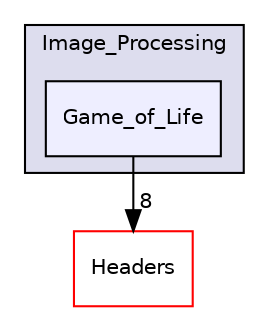 digraph "Game_of_Life" {
  compound=true
  node [ fontsize="10", fontname="Helvetica"];
  edge [ labelfontsize="10", labelfontname="Helvetica"];
  subgraph clusterdir_5bb2369b5f7fa649cc93423e9de5b920 {
    graph [ bgcolor="#ddddee", pencolor="black", label="Image_Processing" fontname="Helvetica", fontsize="10", URL="dir_5bb2369b5f7fa649cc93423e9de5b920.html"]
  dir_5d738428a8a33848aa490816e1aed52a [shape=box, label="Game_of_Life", style="filled", fillcolor="#eeeeff", pencolor="black", URL="dir_5d738428a8a33848aa490816e1aed52a.html"];
  }
  dir_3ed09e8ce6640af79318ee4a8db1ede0 [shape=box label="Headers" fillcolor="white" style="filled" color="red" URL="dir_3ed09e8ce6640af79318ee4a8db1ede0.html"];
  dir_5d738428a8a33848aa490816e1aed52a->dir_3ed09e8ce6640af79318ee4a8db1ede0 [headlabel="8", labeldistance=1.5 headhref="dir_000044_000008.html"];
}
